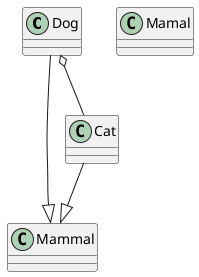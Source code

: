 {
  "sha1": "94bqsq9dsmmmtojss2br6445v574742",
  "insertion": {
    "when": "2024-05-30T20:48:21.598Z",
    "user": "plantuml@gmail.com"
  }
}
@startuml
skinparam topurl http://www.google.com
Dog --|> Mammal
'url of Mamal is [[/search]]
'url of Dog is [[http://www.yahoo.com{This is Dog}]]
class Mamal [[/search]]
class Dog [[http://www.yahoo.com{This is Dog}]]
Dog o-- Cat
Cat --|> Mammal
@enduml
